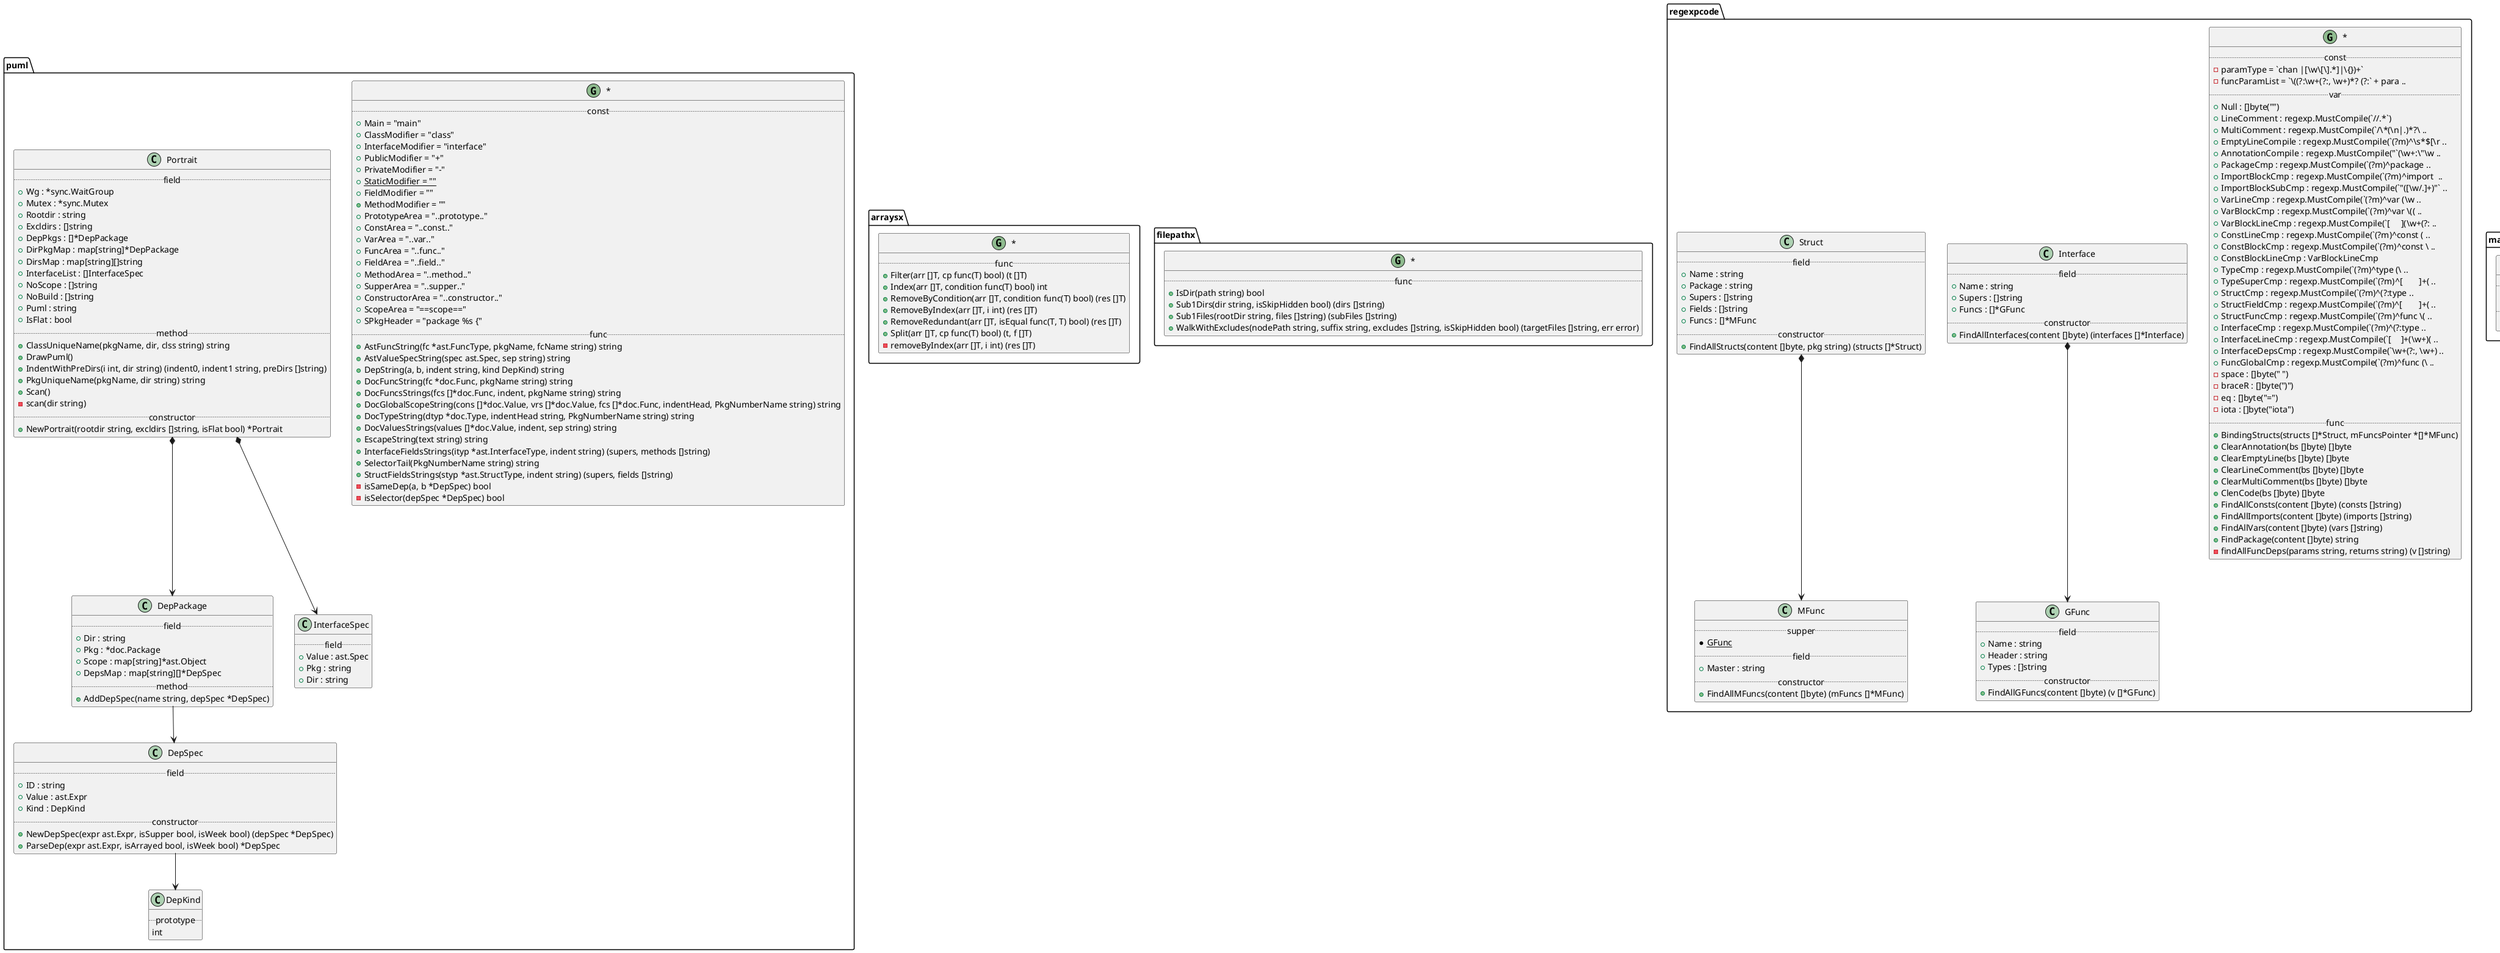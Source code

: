 @startuml

		class puml.* << (G,DarkSeaGreen) >> {
			..const..
			{field} + Main = "main"
			{field} + ClassModifier = "class"
			{field} + InterfaceModifier = "interface"
			{field} + PublicModifier = "+"
			{field} + PrivateModifier = "-"
			{field} + StaticModifier = "{static}"
			{field} + FieldModifier = "{field}"
			{field} + MethodModifier = "{method}"
			{field} + PrototypeArea = "..prototype.."
			{field} + ConstArea = "..const.."
			{field} + VarArea = "..var.."
			{field} + FuncArea = "..func.."
			{field} + FieldArea = "..field.."
			{field} + MethodArea = "..method.."
			{field} + SupperArea = "..supper.."
			{field} + ConstructorArea = "..constructor.."
			{field} + ScopeArea = "==scope=="
			{field} + SPkgHeader = "package %s {"
			..func..
			{method} + AstFuncString(fc *ast.FuncType, pkgName, fcName string) string
			{method} + AstValueSpecString(spec ast.Spec, sep string) string
			{method} + DepString(a, b, indent string, kind DepKind) string
			{method} + DocFuncString(fc *doc.Func, pkgName string) string
			{method} + DocFuncsStrings(fcs []*doc.Func, indent, pkgName string) string
			{method} + DocGlobalScopeString(cons []*doc.Value, vrs []*doc.Value, fcs []*doc.Func, indentHead, PkgNumberName string) string
			{method} + DocTypeString(dtyp *doc.Type, indentHead string, PkgNumberName string) string
			{method} + DocValuesStrings(values []*doc.Value, indent, sep string) string
			{method} + EscapeString(text string) string
			{method} + InterfaceFieldsStrings(ityp *ast.InterfaceType, indent string) (supers, methods []string)
			{method} + SelectorTail(PkgNumberName string) string
			{method} + StructFieldsStrings(styp *ast.StructType, indent string) (supers, fields []string)
			{method} - isSameDep(a, b *DepSpec) bool
			{method} - isSelector(depSpec *DepSpec) bool
		}
		class puml.DepKind {
			..prototype..
			int
		}
		puml.DepPackage --> puml.DepSpec
		class puml.DepPackage {
			..field..
			{field} + Dir : string
			{field} + Pkg : *doc.Package
			{field} + Scope : map[string]*ast.Object
			{field} + DepsMap : map[string][]*DepSpec
			..method..
			{method} + AddDepSpec(name string, depSpec *DepSpec)
		}
		puml.DepSpec --> puml.DepKind
		class puml.DepSpec {
			..field..
			{field} + ID : string
			{field} + Value : ast.Expr
			{field} + Kind : DepKind
			..constructor..
			{method} + NewDepSpec(expr ast.Expr, isSupper bool, isWeek bool) (depSpec *DepSpec)
			{method} + ParseDep(expr ast.Expr, isArrayed bool, isWeek bool) *DepSpec
		}
		class puml.InterfaceSpec {
			..field..
			{field} + Value : ast.Spec
			{field} + Pkg : string
			{field} + Dir : string
		}
		puml.Portrait *--> puml.DepPackage
		puml.Portrait *--> puml.InterfaceSpec
		class puml.Portrait {
			..field..
			{field} + Wg : *sync.WaitGroup
			{field} + Mutex : *sync.Mutex
			{field} + Rootdir : string
			{field} + Excldirs : []string
			{field} + DepPkgs : []*DepPackage
			{field} + DirPkgMap : map[string]*DepPackage
			{field} + DirsMap : map[string][]string
			{field} + InterfaceList : []InterfaceSpec
			{field} + NoScope : []string
			{field} + NoBuild : []string
			{field} + Puml : string
			{field} + IsFlat : bool
			..method..
			{method} + ClassUniqueName(pkgName, dir, clss string) string
			{method} + DrawPuml()
			{method} + IndentWithPreDirs(i int, dir string) (indent0, indent1 string, preDirs []string)
			{method} + PkgUniqueName(pkgName, dir string) string
			{method} + Scan()
			{method} - scan(dir string)
			..constructor..
			{method} + NewPortrait(rootdir string, excldirs []string, isFlat bool) *Portrait
		}
		class arraysx.* << (G,DarkSeaGreen) >> {
			..func..
			{method} + Filter(arr []T, cp func(T) bool) (t []T)
			{method} + Index(arr []T, condition func(T) bool) int
			{method} + RemoveByCondition(arr []T, condition func(T) bool) (res []T)
			{method} + RemoveByIndex(arr []T, i int) (res []T)
			{method} + RemoveRedundant(arr []T, isEqual func(T, T) bool) (res []T)
			{method} + Split(arr []T, cp func(T) bool) (t, f []T)
			{method} - removeByIndex(arr []T, i int) (res []T)
		}
		class filepathx.* << (G,DarkSeaGreen) >> {
			..func..
			{method} + IsDir(path string) bool
			{method} + Sub1Dirs(dir string, isSkipHidden bool) (dirs []string)
			{method} + Sub1Files(rootDir string, files []string) (subFiles []string)
			{method} + WalkWithExcludes(nodePath string, suffix string, excludes []string, isSkipHidden bool) (targetFiles []string, err error)
		}
		class regexpcode.* << (G,DarkSeaGreen) >> {
			..const..
			{field} - paramType = `chan |[\w\[\].*]|\{})+`
			{field} - funcParamList = `\((?:\w+(?:, \w+)*? (?:` + para ..
			..var..
			{field} + Null : []byte("")
			{field} + LineComment : regexp.MustCompile(`//.*`)
			{field} + MultiComment : regexp.MustCompile(`/\*(\\n|.)*?\ ..
			{field} + EmptyLineCompile : regexp.MustCompile(`(?m)^\s*$[\\r ..
			{field} + AnnotationCompile : regexp.MustCompile("`(\\w+:\"\\w ..
			{field} + PackageCmp : regexp.MustCompile(`(?m)^package ..
			{field} + ImportBlockCmp : regexp.MustCompile(`(?m)^import  ..
			{field} + ImportBlockSubCmp : regexp.MustCompile(`"([\w/.]+)"` ..
			{field} + VarLineCmp : regexp.MustCompile(`(?m)^var (\w ..
			{field} + VarBlockCmp : regexp.MustCompile(`(?m)^var \(( ..
			{field} + VarBlockLineCmp : regexp.MustCompile(`[\\t ](\w+(?: ..
			{field} + ConstLineCmp : regexp.MustCompile(`(?m)^const ( ..
			{field} + ConstBlockCmp : regexp.MustCompile(`(?m)^const \ ..
			{field} + ConstBlockLineCmp : VarBlockLineCmp
			{field} + TypeCmp : regexp.MustCompile(`(?m)^type (\ ..
			{field} + TypeSuperCmp : regexp.MustCompile(`(?m)^[\\t ]+( ..
			{field} + StructCmp : regexp.MustCompile(`(?m)^(?:type ..
			{field} + StructFieldCmp : regexp.MustCompile(`(?m)^[\\t ]+( ..
			{field} + StructFuncCmp : regexp.MustCompile(`(?m)^func \( ..
			{field} + InterfaceCmp : regexp.MustCompile(`(?m)^(?:type ..
			{field} + InterfaceLineCmp : regexp.MustCompile(`[\\t ]+(\w+)( ..
			{field} + InterfaceDepsCmp : regexp.MustCompile(`\w+(?:, \w+) ..
			{field} + FuncGlobalCmp : regexp.MustCompile(`(?m)^func (\ ..
			{field} - space : []byte(" ")
			{field} - braceR : []byte(")")
			{field} - eq : []byte("=")
			{field} - iota : []byte("iota")
			..func..
			{method} + BindingStructs(structs []*Struct, mFuncsPointer *[]*MFunc)
			{method} + ClearAnnotation(bs []byte) []byte
			{method} + ClearEmptyLine(bs []byte) []byte
			{method} + ClearLineComment(bs []byte) []byte
			{method} + ClearMultiComment(bs []byte) []byte
			{method} + ClenCode(bs []byte) []byte
			{method} + FindAllConsts(content []byte) (consts []string)
			{method} + FindAllImports(content []byte) (imports []string)
			{method} + FindAllVars(content []byte) (vars []string)
			{method} + FindPackage(content []byte) string
			{method} - findAllFuncDeps(params string, returns string) (v []string)
		}
		class regexpcode.GFunc {
			..field..
			{field} + Name : string
			{field} + Header : string
			{field} + Types : []string
			..constructor..
			{method} + FindAllGFuncs(content []byte) (v []*GFunc)
		}
		regexpcode.Interface *--> regexpcode.GFunc
		class regexpcode.Interface {
			..field..
			{field} + Name : string
			{field} + Supers : []string
			{field} + Funcs : []*GFunc
			..constructor..
			{method} + FindAllInterfaces(content []byte) (interfaces []*Interface)
		}
		class regexpcode.MFunc {
			..supper..
			{static} *GFunc
			..field..
			{field} + Master : string
			..constructor..
			{method} + FindAllMFuncs(content []byte) (mFuncs []*MFunc)
		}
		regexpcode.Struct *--> regexpcode.MFunc
		class regexpcode.Struct {
			..field..
			{field} + Name : string
			{field} + Package : string
			{field} + Supers : []string
			{field} + Fields : []string
			{field} + Funcs : []*MFunc
			..constructor..
			{method} + FindAllStructs(content []byte, pkg string) (structs []*Struct)
		}
	class main.* << (G,DarkSeaGreen) >> {
		..var..
		{field} - flags : []cli.Flag{…}
		..func..
		{method} + **main()**
	}

@enduml